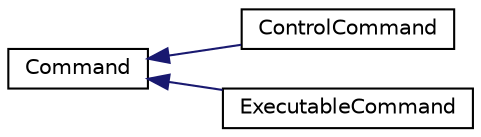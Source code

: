 digraph "Graphical Class Hierarchy"
{
  edge [fontname="Helvetica",fontsize="10",labelfontname="Helvetica",labelfontsize="10"];
  node [fontname="Helvetica",fontsize="10",shape=record];
  rankdir="LR";
  Node1 [label="Command",height=0.2,width=0.4,color="black", fillcolor="white", style="filled",URL="$classCommand.html"];
  Node1 -> Node2 [dir="back",color="midnightblue",fontsize="10",style="solid",fontname="Helvetica"];
  Node2 [label="ControlCommand",height=0.2,width=0.4,color="black", fillcolor="white", style="filled",URL="$classControlCommand.html"];
  Node1 -> Node3 [dir="back",color="midnightblue",fontsize="10",style="solid",fontname="Helvetica"];
  Node3 [label="ExecutableCommand",height=0.2,width=0.4,color="black", fillcolor="white", style="filled",URL="$classExecutableCommand.html"];
}
